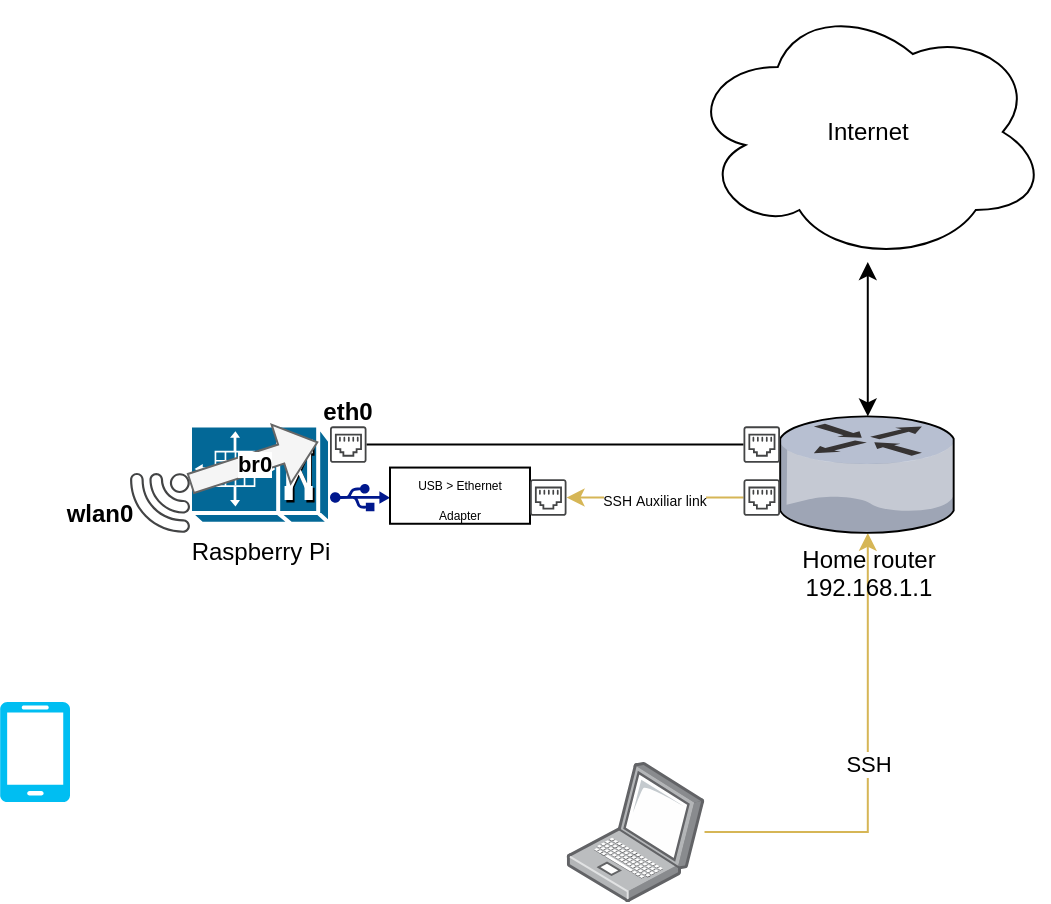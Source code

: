 <mxfile version="26.0.4">
  <diagram name="Página-1" id="ByPnyzdSTrtcEhe8VtN3">
    <mxGraphModel dx="1026" dy="1721" grid="1" gridSize="10" guides="1" tooltips="1" connect="1" arrows="1" fold="1" page="1" pageScale="1" pageWidth="827" pageHeight="1169" background="#ffffff" math="0" shadow="0">
      <root>
        <mxCell id="0" />
        <mxCell id="1" parent="0" />
        <mxCell id="PI2RKGxT_Rypo4yKlgE0-66" value="Raspberry Pi" style="shape=mxgraph.cisco.misc.pxf;html=1;pointerEvents=1;dashed=0;fillColor=#036897;strokeColor=#ffffff;strokeWidth=2;verticalLabelPosition=bottom;verticalAlign=top;align=center;outlineConnect=0;direction=south;" vertex="1" parent="1">
          <mxGeometry x="225" y="121.75" width="70" height="49.13" as="geometry" />
        </mxCell>
        <mxCell id="PI2RKGxT_Rypo4yKlgE0-67" value="" style="verticalLabelPosition=bottom;html=1;verticalAlign=top;align=center;strokeColor=none;fillColor=#00BEF2;shape=mxgraph.azure.mobile;pointerEvents=1;" vertex="1" parent="1">
          <mxGeometry x="130" y="260" width="35" height="50" as="geometry" />
        </mxCell>
        <mxCell id="PI2RKGxT_Rypo4yKlgE0-90" value="SSH" style="edgeStyle=orthogonalEdgeStyle;rounded=0;orthogonalLoop=1;jettySize=auto;html=1;fillColor=#fff2cc;strokeColor=#d6b656;" edge="1" parent="1" source="PI2RKGxT_Rypo4yKlgE0-69" target="PI2RKGxT_Rypo4yKlgE0-74">
          <mxGeometry relative="1" as="geometry" />
        </mxCell>
        <mxCell id="PI2RKGxT_Rypo4yKlgE0-69" value="" style="image;points=[];aspect=fixed;html=1;align=center;shadow=0;dashed=0;image=img/lib/allied_telesis/computer_and_terminals/Laptop.svg;" vertex="1" parent="1">
          <mxGeometry x="413.25" y="290" width="69.01" height="70" as="geometry" />
        </mxCell>
        <mxCell id="PI2RKGxT_Rypo4yKlgE0-72" value="Internet" style="ellipse;shape=cloud;whiteSpace=wrap;html=1;" vertex="1" parent="1">
          <mxGeometry x="473.89" y="-90" width="180" height="130" as="geometry" />
        </mxCell>
        <mxCell id="PI2RKGxT_Rypo4yKlgE0-73" style="edgeStyle=orthogonalEdgeStyle;rounded=0;orthogonalLoop=1;jettySize=auto;html=1;startArrow=classic;startFill=1;" edge="1" parent="1" source="PI2RKGxT_Rypo4yKlgE0-74" target="PI2RKGxT_Rypo4yKlgE0-72">
          <mxGeometry relative="1" as="geometry" />
        </mxCell>
        <mxCell id="PI2RKGxT_Rypo4yKlgE0-74" value="Home router&lt;div&gt;192.168.1.1&lt;/div&gt;" style="verticalLabelPosition=bottom;sketch=0;aspect=fixed;html=1;verticalAlign=top;strokeColor=none;align=center;outlineConnect=0;shape=mxgraph.citrix.router;" vertex="1" parent="1">
          <mxGeometry x="520" y="117.19" width="87.77" height="58.25" as="geometry" />
        </mxCell>
        <mxCell id="PI2RKGxT_Rypo4yKlgE0-83" style="edgeStyle=orthogonalEdgeStyle;rounded=0;orthogonalLoop=1;jettySize=auto;html=1;endArrow=none;endFill=0;" edge="1" parent="1" source="PI2RKGxT_Rypo4yKlgE0-75" target="PI2RKGxT_Rypo4yKlgE0-77">
          <mxGeometry relative="1" as="geometry" />
        </mxCell>
        <mxCell id="PI2RKGxT_Rypo4yKlgE0-75" value="" style="sketch=0;pointerEvents=1;shadow=0;dashed=0;html=1;strokeColor=none;fillColor=#434445;aspect=fixed;labelPosition=center;verticalLabelPosition=bottom;verticalAlign=top;align=center;outlineConnect=0;shape=mxgraph.vvd.ethernet_port;" vertex="1" parent="1">
          <mxGeometry x="501.75" y="122.18" width="18.25" height="18.25" as="geometry" />
        </mxCell>
        <mxCell id="PI2RKGxT_Rypo4yKlgE0-82" value="&lt;font style=&quot;font-size: 7px;&quot;&gt;SSH&amp;nbsp;&lt;/font&gt;&lt;span style=&quot;font-size: 7px; background-color: light-dark(#ffffff, var(--ge-dark-color, #121212)); color: light-dark(rgb(5, 5, 5), rgb(233, 233, 233));&quot;&gt;Auxiliar link&lt;/span&gt;" style="edgeStyle=orthogonalEdgeStyle;rounded=0;orthogonalLoop=1;jettySize=auto;html=1;fontColor=#050505;fillColor=#fff2cc;strokeColor=#d6b656;" edge="1" parent="1" source="PI2RKGxT_Rypo4yKlgE0-76" target="PI2RKGxT_Rypo4yKlgE0-81">
          <mxGeometry relative="1" as="geometry" />
        </mxCell>
        <mxCell id="PI2RKGxT_Rypo4yKlgE0-76" value="" style="sketch=0;pointerEvents=1;shadow=0;dashed=0;html=1;strokeColor=none;fillColor=#434445;aspect=fixed;labelPosition=center;verticalLabelPosition=bottom;verticalAlign=top;align=center;outlineConnect=0;shape=mxgraph.vvd.ethernet_port;" vertex="1" parent="1">
          <mxGeometry x="501.75" y="148.66" width="18.25" height="18.25" as="geometry" />
        </mxCell>
        <mxCell id="PI2RKGxT_Rypo4yKlgE0-77" value="" style="sketch=0;pointerEvents=1;shadow=0;dashed=0;html=1;strokeColor=none;fillColor=#434445;aspect=fixed;labelPosition=center;verticalLabelPosition=bottom;verticalAlign=top;align=center;outlineConnect=0;shape=mxgraph.vvd.ethernet_port;" vertex="1" parent="1">
          <mxGeometry x="295" y="122.18" width="18.25" height="18.25" as="geometry" />
        </mxCell>
        <mxCell id="PI2RKGxT_Rypo4yKlgE0-79" value="" style="sketch=0;aspect=fixed;pointerEvents=1;shadow=0;dashed=0;html=1;strokeColor=none;labelPosition=center;verticalLabelPosition=bottom;verticalAlign=top;align=center;fillColor=#00188D;shape=mxgraph.mscae.enterprise.usb" vertex="1" parent="1">
          <mxGeometry x="295" y="150.88" width="30" height="13.8" as="geometry" />
        </mxCell>
        <mxCell id="PI2RKGxT_Rypo4yKlgE0-80" value="&lt;font style=&quot;font-size: 6px;&quot;&gt;USB &amp;gt; Ethernet&lt;/font&gt;&lt;div&gt;&lt;font style=&quot;font-size: 6px;&quot;&gt;Adapter&lt;/font&gt;&lt;/div&gt;" style="rounded=0;whiteSpace=wrap;html=1;" vertex="1" parent="1">
          <mxGeometry x="325" y="142.78" width="70" height="28.1" as="geometry" />
        </mxCell>
        <mxCell id="PI2RKGxT_Rypo4yKlgE0-81" value="" style="sketch=0;pointerEvents=1;shadow=0;dashed=0;html=1;strokeColor=none;fillColor=#434445;aspect=fixed;labelPosition=center;verticalLabelPosition=bottom;verticalAlign=top;align=center;outlineConnect=0;shape=mxgraph.vvd.ethernet_port;" vertex="1" parent="1">
          <mxGeometry x="395" y="148.66" width="18.25" height="18.25" as="geometry" />
        </mxCell>
        <mxCell id="PI2RKGxT_Rypo4yKlgE0-84" value="&lt;b&gt;eth0&lt;/b&gt;" style="text;html=1;align=center;verticalAlign=middle;whiteSpace=wrap;rounded=0;" vertex="1" parent="1">
          <mxGeometry x="274.13" y="100" width="60" height="30" as="geometry" />
        </mxCell>
        <mxCell id="PI2RKGxT_Rypo4yKlgE0-85" value="" style="sketch=0;pointerEvents=1;shadow=0;dashed=0;html=1;strokeColor=none;fillColor=#434445;aspect=fixed;labelPosition=center;verticalLabelPosition=bottom;verticalAlign=top;align=center;outlineConnect=0;shape=mxgraph.vvd.wi_fi;direction=west;" vertex="1" parent="1">
          <mxGeometry x="195" y="145.44" width="30" height="30" as="geometry" />
        </mxCell>
        <mxCell id="PI2RKGxT_Rypo4yKlgE0-86" value="&lt;b&gt;wlan0&lt;/b&gt;" style="text;html=1;align=center;verticalAlign=middle;whiteSpace=wrap;rounded=0;" vertex="1" parent="1">
          <mxGeometry x="150" y="150.88" width="60" height="30" as="geometry" />
        </mxCell>
        <mxCell id="PI2RKGxT_Rypo4yKlgE0-88" value="&lt;b&gt;br0&lt;/b&gt;" style="shape=flexArrow;endArrow=classic;html=1;rounded=0;entryX=0.25;entryY=1;entryDx=0;entryDy=0;fillColor=#f5f5f5;strokeColor=#666666;" edge="1" parent="1" target="PI2RKGxT_Rypo4yKlgE0-84">
          <mxGeometry width="50" height="50" relative="1" as="geometry">
            <mxPoint x="225" y="150.88" as="sourcePoint" />
            <mxPoint x="275" y="100.88" as="targetPoint" />
          </mxGeometry>
        </mxCell>
      </root>
    </mxGraphModel>
  </diagram>
</mxfile>
